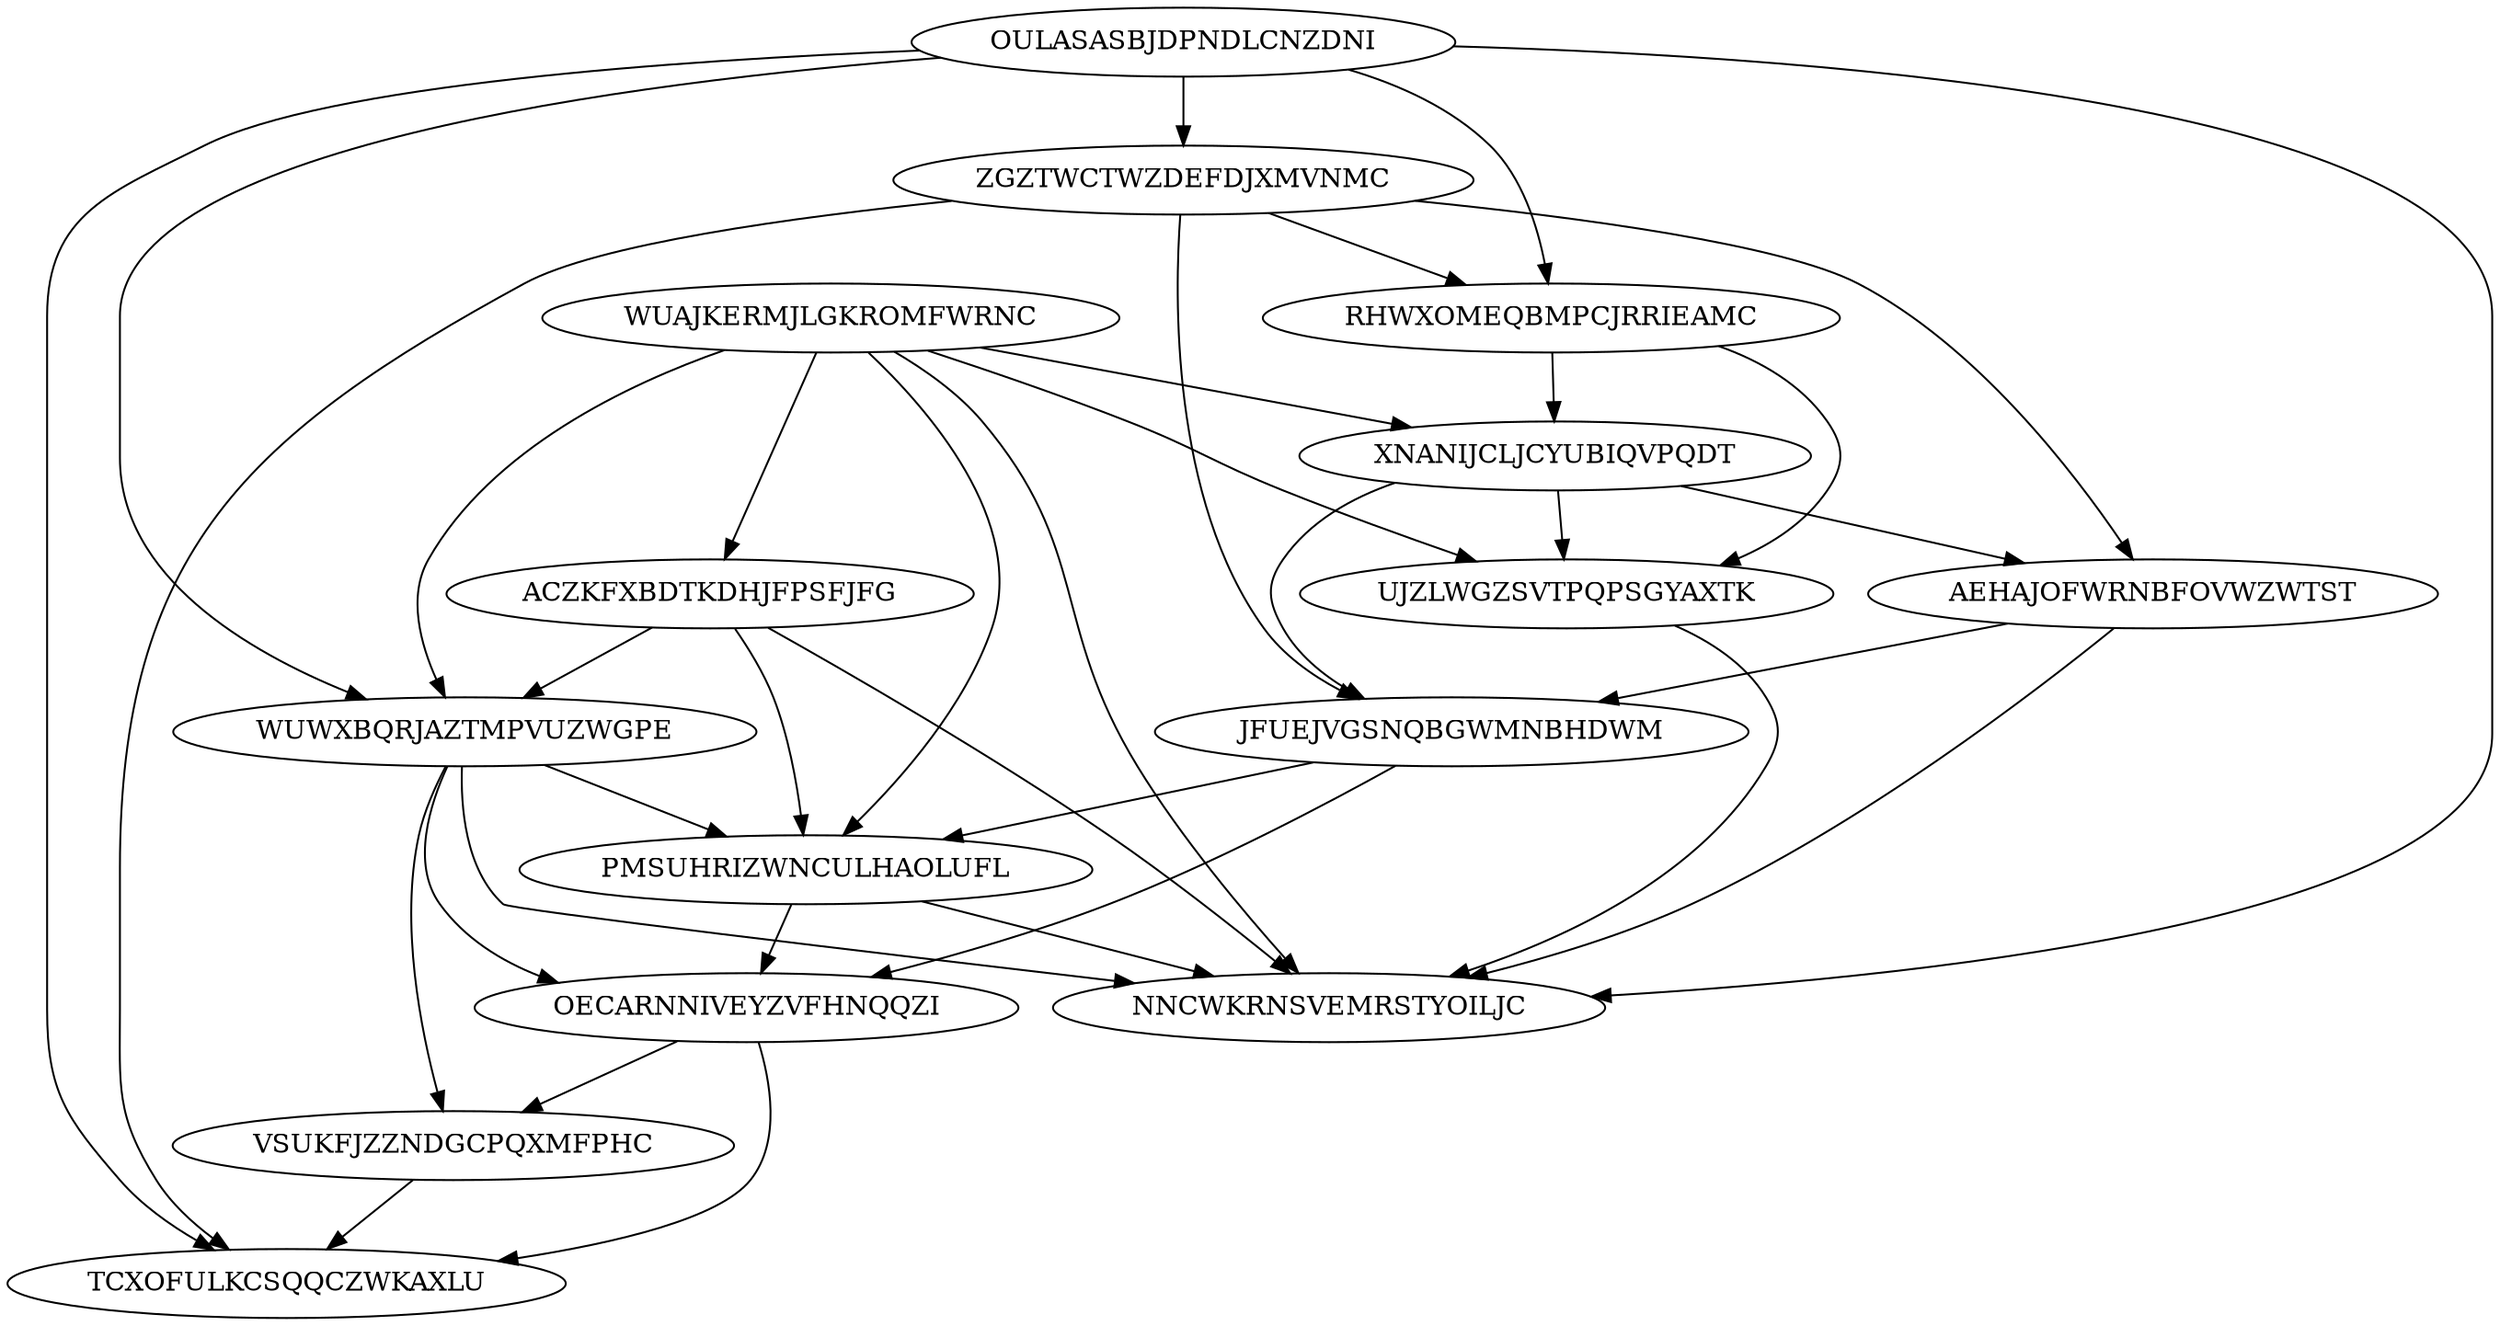 digraph N15M37 {
	OULASASBJDPNDLCNZDNI	[Weight=10];
	WUAJKERMJLGKROMFWRNC	[Weight=20];
	ZGZTWCTWZDEFDJXMVNMC	[Weight=10];
	ACZKFXBDTKDHJFPSFJFG	[Weight=17];
	RHWXOMEQBMPCJRRIEAMC	[Weight=11];
	XNANIJCLJCYUBIQVPQDT	[Weight=16];
	AEHAJOFWRNBFOVWZWTST	[Weight=17];
	WUWXBQRJAZTMPVUZWGPE	[Weight=12];
	JFUEJVGSNQBGWMNBHDWM	[Weight=19];
	UJZLWGZSVTPQPSGYAXTK	[Weight=15];
	PMSUHRIZWNCULHAOLUFL	[Weight=13];
	OECARNNIVEYZVFHNQQZI	[Weight=15];
	NNCWKRNSVEMRSTYOILJC	[Weight=11];
	VSUKFJZZNDGCPQXMFPHC	[Weight=11];
	TCXOFULKCSQQCZWKAXLU	[Weight=15];
	WUAJKERMJLGKROMFWRNC -> NNCWKRNSVEMRSTYOILJC [Weight=17];
	ZGZTWCTWZDEFDJXMVNMC -> JFUEJVGSNQBGWMNBHDWM [Weight=12];
	OULASASBJDPNDLCNZDNI -> NNCWKRNSVEMRSTYOILJC [Weight=10];
	PMSUHRIZWNCULHAOLUFL -> OECARNNIVEYZVFHNQQZI [Weight=14];
	VSUKFJZZNDGCPQXMFPHC -> TCXOFULKCSQQCZWKAXLU [Weight=12];
	ZGZTWCTWZDEFDJXMVNMC -> TCXOFULKCSQQCZWKAXLU [Weight=19];
	ACZKFXBDTKDHJFPSFJFG -> PMSUHRIZWNCULHAOLUFL [Weight=18];
	AEHAJOFWRNBFOVWZWTST -> JFUEJVGSNQBGWMNBHDWM [Weight=10];
	OECARNNIVEYZVFHNQQZI -> TCXOFULKCSQQCZWKAXLU [Weight=20];
	UJZLWGZSVTPQPSGYAXTK -> NNCWKRNSVEMRSTYOILJC [Weight=20];
	OULASASBJDPNDLCNZDNI -> WUWXBQRJAZTMPVUZWGPE [Weight=16];
	WUWXBQRJAZTMPVUZWGPE -> PMSUHRIZWNCULHAOLUFL [Weight=17];
	OULASASBJDPNDLCNZDNI -> TCXOFULKCSQQCZWKAXLU [Weight=16];
	ZGZTWCTWZDEFDJXMVNMC -> RHWXOMEQBMPCJRRIEAMC [Weight=18];
	OULASASBJDPNDLCNZDNI -> RHWXOMEQBMPCJRRIEAMC [Weight=15];
	PMSUHRIZWNCULHAOLUFL -> NNCWKRNSVEMRSTYOILJC [Weight=20];
	ACZKFXBDTKDHJFPSFJFG -> NNCWKRNSVEMRSTYOILJC [Weight=15];
	WUWXBQRJAZTMPVUZWGPE -> OECARNNIVEYZVFHNQQZI [Weight=20];
	JFUEJVGSNQBGWMNBHDWM -> OECARNNIVEYZVFHNQQZI [Weight=19];
	WUWXBQRJAZTMPVUZWGPE -> NNCWKRNSVEMRSTYOILJC [Weight=14];
	OULASASBJDPNDLCNZDNI -> ZGZTWCTWZDEFDJXMVNMC [Weight=16];
	RHWXOMEQBMPCJRRIEAMC -> UJZLWGZSVTPQPSGYAXTK [Weight=20];
	XNANIJCLJCYUBIQVPQDT -> UJZLWGZSVTPQPSGYAXTK [Weight=16];
	WUWXBQRJAZTMPVUZWGPE -> VSUKFJZZNDGCPQXMFPHC [Weight=10];
	OECARNNIVEYZVFHNQQZI -> VSUKFJZZNDGCPQXMFPHC [Weight=12];
	AEHAJOFWRNBFOVWZWTST -> NNCWKRNSVEMRSTYOILJC [Weight=20];
	XNANIJCLJCYUBIQVPQDT -> AEHAJOFWRNBFOVWZWTST [Weight=13];
	WUAJKERMJLGKROMFWRNC -> ACZKFXBDTKDHJFPSFJFG [Weight=11];
	WUAJKERMJLGKROMFWRNC -> UJZLWGZSVTPQPSGYAXTK [Weight=16];
	WUAJKERMJLGKROMFWRNC -> XNANIJCLJCYUBIQVPQDT [Weight=10];
	ZGZTWCTWZDEFDJXMVNMC -> AEHAJOFWRNBFOVWZWTST [Weight=16];
	JFUEJVGSNQBGWMNBHDWM -> PMSUHRIZWNCULHAOLUFL [Weight=17];
	WUAJKERMJLGKROMFWRNC -> PMSUHRIZWNCULHAOLUFL [Weight=10];
	ACZKFXBDTKDHJFPSFJFG -> WUWXBQRJAZTMPVUZWGPE [Weight=18];
	RHWXOMEQBMPCJRRIEAMC -> XNANIJCLJCYUBIQVPQDT [Weight=15];
	XNANIJCLJCYUBIQVPQDT -> JFUEJVGSNQBGWMNBHDWM [Weight=18];
	WUAJKERMJLGKROMFWRNC -> WUWXBQRJAZTMPVUZWGPE [Weight=17];
}
